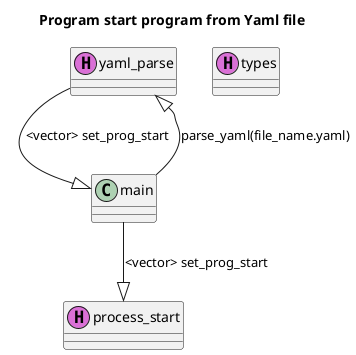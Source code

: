@startuml
title "Program start program from Yaml file"
class  yaml_parse  << (H,orchid) >>
class  process_start  << (H,orchid) >>
class  types  << (H,orchid) >>



main --|> process_start :"<vector> set_prog_start"

main --|> yaml_parse :"parse_yaml(file_name.yaml)"
yaml_parse --|> main :"<vector> set_prog_start"



@enduml

